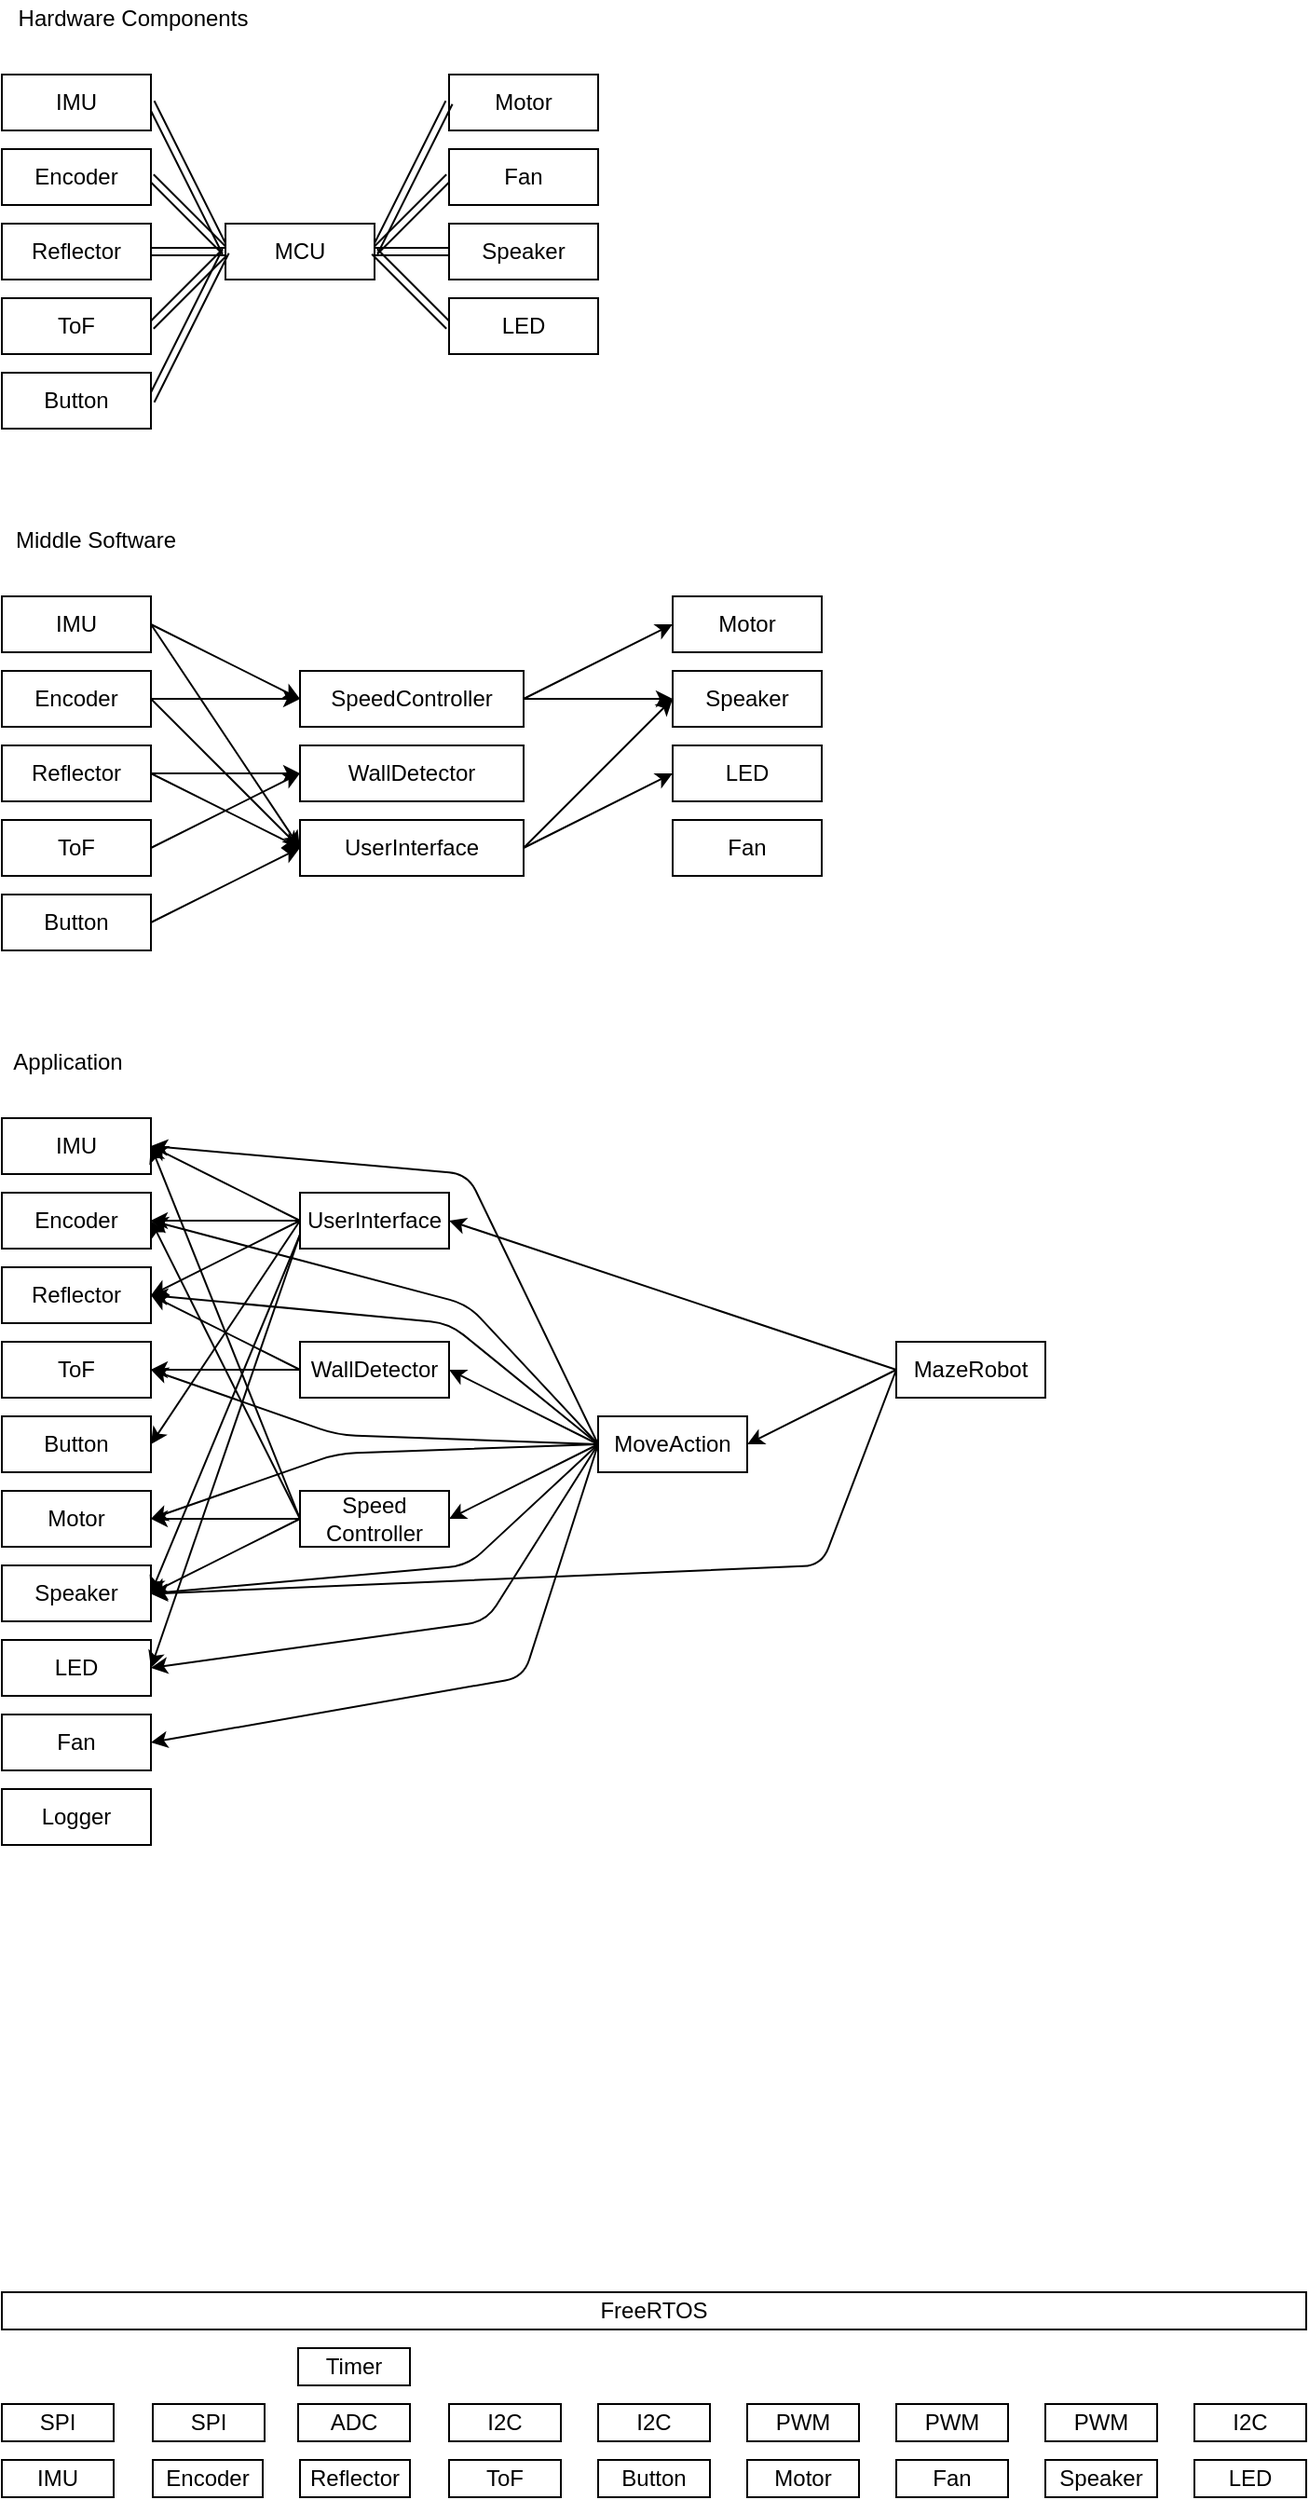 <mxfile>
    <diagram id="aQ8vs94TDWlKFc_HvOdL" name="Components">
        <mxGraphModel dx="1112" dy="664" grid="1" gridSize="10" guides="1" tooltips="1" connect="1" arrows="1" fold="1" page="1" pageScale="1" pageWidth="900" pageHeight="1600" math="0" shadow="0">
            <root>
                <mxCell id="0"/>
                <mxCell id="1" parent="0"/>
                <mxCell id="49" style="edgeStyle=none;shape=link;html=1;exitX=1;exitY=0.5;exitDx=0;exitDy=0;entryX=0;entryY=0.5;entryDx=0;entryDy=0;" parent="1" source="2" target="13" edge="1">
                    <mxGeometry relative="1" as="geometry"/>
                </mxCell>
                <mxCell id="2" value="IMU" style="rounded=0;whiteSpace=wrap;html=1;" parent="1" vertex="1">
                    <mxGeometry x="40" y="80" width="80" height="30" as="geometry"/>
                </mxCell>
                <mxCell id="50" style="edgeStyle=none;shape=link;html=1;exitX=1;exitY=0.5;exitDx=0;exitDy=0;entryX=0;entryY=0.5;entryDx=0;entryDy=0;" parent="1" source="3" target="13" edge="1">
                    <mxGeometry relative="1" as="geometry"/>
                </mxCell>
                <mxCell id="3" value="Encoder" style="rounded=0;whiteSpace=wrap;html=1;" parent="1" vertex="1">
                    <mxGeometry x="40" y="120" width="80" height="30" as="geometry"/>
                </mxCell>
                <mxCell id="51" style="edgeStyle=none;shape=link;html=1;exitX=1;exitY=0.5;exitDx=0;exitDy=0;entryX=0;entryY=0.5;entryDx=0;entryDy=0;" parent="1" source="4" target="13" edge="1">
                    <mxGeometry relative="1" as="geometry"/>
                </mxCell>
                <mxCell id="4" value="Reflector" style="rounded=0;whiteSpace=wrap;html=1;" parent="1" vertex="1">
                    <mxGeometry x="40" y="160" width="80" height="30" as="geometry"/>
                </mxCell>
                <mxCell id="5" value="Motor" style="rounded=0;whiteSpace=wrap;html=1;" parent="1" vertex="1">
                    <mxGeometry x="280" y="80" width="80" height="30" as="geometry"/>
                </mxCell>
                <mxCell id="52" style="edgeStyle=none;shape=link;html=1;exitX=1;exitY=0.5;exitDx=0;exitDy=0;entryX=0;entryY=0.5;entryDx=0;entryDy=0;" parent="1" source="10" target="13" edge="1">
                    <mxGeometry relative="1" as="geometry"/>
                </mxCell>
                <mxCell id="10" value="ToF" style="rounded=0;whiteSpace=wrap;html=1;" parent="1" vertex="1">
                    <mxGeometry x="40" y="200" width="80" height="30" as="geometry"/>
                </mxCell>
                <mxCell id="55" style="edgeStyle=none;shape=link;html=1;exitX=0;exitY=0.5;exitDx=0;exitDy=0;entryX=1;entryY=0.5;entryDx=0;entryDy=0;" parent="1" source="11" target="13" edge="1">
                    <mxGeometry relative="1" as="geometry"/>
                </mxCell>
                <mxCell id="11" value="Fan" style="rounded=0;whiteSpace=wrap;html=1;" parent="1" vertex="1">
                    <mxGeometry x="280" y="120" width="80" height="30" as="geometry"/>
                </mxCell>
                <mxCell id="56" style="edgeStyle=none;shape=link;html=1;exitX=0;exitY=0.5;exitDx=0;exitDy=0;entryX=1;entryY=0.5;entryDx=0;entryDy=0;" parent="1" source="12" target="13" edge="1">
                    <mxGeometry relative="1" as="geometry"/>
                </mxCell>
                <mxCell id="12" value="Speaker" style="rounded=0;whiteSpace=wrap;html=1;" parent="1" vertex="1">
                    <mxGeometry x="280" y="160" width="80" height="30" as="geometry"/>
                </mxCell>
                <mxCell id="54" style="edgeStyle=none;shape=link;html=1;exitX=1;exitY=0.5;exitDx=0;exitDy=0;entryX=0;entryY=0.5;entryDx=0;entryDy=0;" parent="1" source="13" target="5" edge="1">
                    <mxGeometry relative="1" as="geometry"/>
                </mxCell>
                <mxCell id="13" value="MCU" style="rounded=0;whiteSpace=wrap;html=1;" parent="1" vertex="1">
                    <mxGeometry x="160" y="160" width="80" height="30" as="geometry"/>
                </mxCell>
                <mxCell id="57" style="edgeStyle=none;shape=link;html=1;exitX=0;exitY=0.5;exitDx=0;exitDy=0;entryX=1;entryY=0.5;entryDx=0;entryDy=0;" parent="1" source="14" target="13" edge="1">
                    <mxGeometry relative="1" as="geometry"/>
                </mxCell>
                <mxCell id="14" value="LED" style="rounded=0;whiteSpace=wrap;html=1;" parent="1" vertex="1">
                    <mxGeometry x="280" y="200" width="80" height="30" as="geometry"/>
                </mxCell>
                <mxCell id="53" style="edgeStyle=none;shape=link;html=1;exitX=1;exitY=0.5;exitDx=0;exitDy=0;entryX=0;entryY=0.5;entryDx=0;entryDy=0;" parent="1" source="15" target="13" edge="1">
                    <mxGeometry relative="1" as="geometry"/>
                </mxCell>
                <mxCell id="15" value="Button" style="rounded=0;whiteSpace=wrap;html=1;" parent="1" vertex="1">
                    <mxGeometry x="40" y="240" width="80" height="30" as="geometry"/>
                </mxCell>
                <mxCell id="m-qHlFtfLWKzxxbld-Pe-15" value="Hardware Components" style="text;html=1;resizable=0;autosize=1;align=center;verticalAlign=middle;points=[];fillColor=none;strokeColor=none;rounded=0;" parent="1" vertex="1">
                    <mxGeometry x="40" y="40" width="140" height="20" as="geometry"/>
                </mxCell>
                <mxCell id="m-qHlFtfLWKzxxbld-Pe-16" value="Middle Software" style="text;html=1;resizable=0;autosize=1;align=center;verticalAlign=middle;points=[];fillColor=none;strokeColor=none;rounded=0;" parent="1" vertex="1">
                    <mxGeometry x="40" y="320" width="100" height="20" as="geometry"/>
                </mxCell>
                <mxCell id="m-qHlFtfLWKzxxbld-Pe-17" value="IMU" style="rounded=0;whiteSpace=wrap;html=1;" parent="1" vertex="1">
                    <mxGeometry x="40" y="360" width="80" height="30" as="geometry"/>
                </mxCell>
                <mxCell id="m-qHlFtfLWKzxxbld-Pe-18" value="Encoder" style="rounded=0;whiteSpace=wrap;html=1;" parent="1" vertex="1">
                    <mxGeometry x="40" y="400" width="80" height="30" as="geometry"/>
                </mxCell>
                <mxCell id="m-qHlFtfLWKzxxbld-Pe-19" value="Reflector" style="rounded=0;whiteSpace=wrap;html=1;" parent="1" vertex="1">
                    <mxGeometry x="40" y="440" width="80" height="30" as="geometry"/>
                </mxCell>
                <mxCell id="m-qHlFtfLWKzxxbld-Pe-20" value="ToF" style="rounded=0;whiteSpace=wrap;html=1;" parent="1" vertex="1">
                    <mxGeometry x="40" y="480" width="80" height="30" as="geometry"/>
                </mxCell>
                <mxCell id="m-qHlFtfLWKzxxbld-Pe-21" value="Button" style="rounded=0;whiteSpace=wrap;html=1;" parent="1" vertex="1">
                    <mxGeometry x="40" y="520" width="80" height="30" as="geometry"/>
                </mxCell>
                <mxCell id="m-qHlFtfLWKzxxbld-Pe-22" value="Motor" style="rounded=0;whiteSpace=wrap;html=1;" parent="1" vertex="1">
                    <mxGeometry x="400" y="360" width="80" height="30" as="geometry"/>
                </mxCell>
                <mxCell id="m-qHlFtfLWKzxxbld-Pe-23" value="Fan" style="rounded=0;whiteSpace=wrap;html=1;" parent="1" vertex="1">
                    <mxGeometry x="400" y="480" width="80" height="30" as="geometry"/>
                </mxCell>
                <mxCell id="m-qHlFtfLWKzxxbld-Pe-24" value="Speaker" style="rounded=0;whiteSpace=wrap;html=1;" parent="1" vertex="1">
                    <mxGeometry x="400" y="400" width="80" height="30" as="geometry"/>
                </mxCell>
                <mxCell id="m-qHlFtfLWKzxxbld-Pe-25" value="LED" style="rounded=0;whiteSpace=wrap;html=1;" parent="1" vertex="1">
                    <mxGeometry x="400" y="440" width="80" height="30" as="geometry"/>
                </mxCell>
                <mxCell id="m-qHlFtfLWKzxxbld-Pe-30" style="edgeStyle=none;html=1;exitX=1;exitY=0.5;exitDx=0;exitDy=0;entryX=0;entryY=0.5;entryDx=0;entryDy=0;" parent="1" source="m-qHlFtfLWKzxxbld-Pe-18" target="m-qHlFtfLWKzxxbld-Pe-26" edge="1">
                    <mxGeometry relative="1" as="geometry">
                        <mxPoint x="190" y="400" as="sourcePoint"/>
                        <mxPoint x="260" y="370" as="targetPoint"/>
                    </mxGeometry>
                </mxCell>
                <mxCell id="m-qHlFtfLWKzxxbld-Pe-31" style="edgeStyle=none;html=1;exitX=1;exitY=0.5;exitDx=0;exitDy=0;entryX=0;entryY=0.5;entryDx=0;entryDy=0;" parent="1" source="m-qHlFtfLWKzxxbld-Pe-17" target="m-qHlFtfLWKzxxbld-Pe-26" edge="1">
                    <mxGeometry relative="1" as="geometry">
                        <mxPoint x="230" y="375" as="sourcePoint"/>
                    </mxGeometry>
                </mxCell>
                <mxCell id="m-qHlFtfLWKzxxbld-Pe-34" style="edgeStyle=none;html=1;exitX=1;exitY=0.5;exitDx=0;exitDy=0;entryX=0;entryY=0.5;entryDx=0;entryDy=0;" parent="1" source="m-qHlFtfLWKzxxbld-Pe-19" target="m-qHlFtfLWKzxxbld-Pe-26" edge="1">
                    <mxGeometry relative="1" as="geometry">
                        <mxPoint x="290" y="480" as="targetPoint"/>
                    </mxGeometry>
                </mxCell>
                <mxCell id="m-qHlFtfLWKzxxbld-Pe-35" style="edgeStyle=none;html=1;exitX=1;exitY=0.5;exitDx=0;exitDy=0;entryX=0;entryY=0.5;entryDx=0;entryDy=0;" parent="1" source="m-qHlFtfLWKzxxbld-Pe-21" target="m-qHlFtfLWKzxxbld-Pe-26" edge="1">
                    <mxGeometry relative="1" as="geometry">
                        <mxPoint x="270" y="580" as="targetPoint"/>
                    </mxGeometry>
                </mxCell>
                <mxCell id="m-qHlFtfLWKzxxbld-Pe-40" style="edgeStyle=none;html=1;exitX=1;exitY=0.5;exitDx=0;exitDy=0;entryX=0;entryY=0.5;entryDx=0;entryDy=0;" parent="1" source="m-qHlFtfLWKzxxbld-Pe-26" target="m-qHlFtfLWKzxxbld-Pe-24" edge="1">
                    <mxGeometry relative="1" as="geometry">
                        <mxPoint x="350" y="430" as="targetPoint"/>
                    </mxGeometry>
                </mxCell>
                <mxCell id="m-qHlFtfLWKzxxbld-Pe-41" style="edgeStyle=none;html=1;exitX=1;exitY=0.5;exitDx=0;exitDy=0;entryX=0;entryY=0.5;entryDx=0;entryDy=0;" parent="1" source="m-qHlFtfLWKzxxbld-Pe-26" target="m-qHlFtfLWKzxxbld-Pe-25" edge="1">
                    <mxGeometry relative="1" as="geometry"/>
                </mxCell>
                <mxCell id="m-qHlFtfLWKzxxbld-Pe-26" value="UserInterface" style="rounded=0;whiteSpace=wrap;html=1;" parent="1" vertex="1">
                    <mxGeometry x="200" y="480" width="120" height="30" as="geometry"/>
                </mxCell>
                <mxCell id="m-qHlFtfLWKzxxbld-Pe-37" style="edgeStyle=none;html=1;exitX=1;exitY=0.5;exitDx=0;exitDy=0;entryX=0;entryY=0.5;entryDx=0;entryDy=0;" parent="1" source="m-qHlFtfLWKzxxbld-Pe-19" target="m-qHlFtfLWKzxxbld-Pe-36" edge="1">
                    <mxGeometry relative="1" as="geometry">
                        <mxPoint x="260" y="410" as="sourcePoint"/>
                    </mxGeometry>
                </mxCell>
                <mxCell id="m-qHlFtfLWKzxxbld-Pe-39" style="edgeStyle=none;html=1;exitX=1;exitY=0.5;exitDx=0;exitDy=0;entryX=0;entryY=0.5;entryDx=0;entryDy=0;" parent="1" source="m-qHlFtfLWKzxxbld-Pe-20" target="m-qHlFtfLWKzxxbld-Pe-36" edge="1">
                    <mxGeometry relative="1" as="geometry">
                        <mxPoint x="250" y="495" as="sourcePoint"/>
                    </mxGeometry>
                </mxCell>
                <mxCell id="m-qHlFtfLWKzxxbld-Pe-36" value="WallDetector" style="rounded=0;whiteSpace=wrap;html=1;" parent="1" vertex="1">
                    <mxGeometry x="200" y="440" width="120" height="30" as="geometry"/>
                </mxCell>
                <mxCell id="m-qHlFtfLWKzxxbld-Pe-43" style="edgeStyle=none;html=1;exitX=1;exitY=0.5;exitDx=0;exitDy=0;entryX=0;entryY=0.5;entryDx=0;entryDy=0;" parent="1" source="m-qHlFtfLWKzxxbld-Pe-17" target="m-qHlFtfLWKzxxbld-Pe-42" edge="1">
                    <mxGeometry relative="1" as="geometry">
                        <mxPoint x="210" y="375" as="targetPoint"/>
                    </mxGeometry>
                </mxCell>
                <mxCell id="m-qHlFtfLWKzxxbld-Pe-44" style="edgeStyle=none;html=1;exitX=1;exitY=0.5;exitDx=0;exitDy=0;entryX=0;entryY=0.5;entryDx=0;entryDy=0;" parent="1" source="m-qHlFtfLWKzxxbld-Pe-18" target="m-qHlFtfLWKzxxbld-Pe-42" edge="1">
                    <mxGeometry relative="1" as="geometry">
                        <mxPoint x="210" y="390" as="targetPoint"/>
                    </mxGeometry>
                </mxCell>
                <mxCell id="m-qHlFtfLWKzxxbld-Pe-45" style="edgeStyle=none;html=1;exitX=1;exitY=0.5;exitDx=0;exitDy=0;entryX=0;entryY=0.5;entryDx=0;entryDy=0;" parent="1" source="m-qHlFtfLWKzxxbld-Pe-42" target="m-qHlFtfLWKzxxbld-Pe-22" edge="1">
                    <mxGeometry relative="1" as="geometry">
                        <mxPoint x="310" y="340" as="targetPoint"/>
                    </mxGeometry>
                </mxCell>
                <mxCell id="m-qHlFtfLWKzxxbld-Pe-46" style="edgeStyle=none;html=1;exitX=1;exitY=0.5;exitDx=0;exitDy=0;entryX=0;entryY=0.5;entryDx=0;entryDy=0;" parent="1" source="m-qHlFtfLWKzxxbld-Pe-42" target="m-qHlFtfLWKzxxbld-Pe-24" edge="1">
                    <mxGeometry relative="1" as="geometry">
                        <mxPoint x="380" y="415" as="targetPoint"/>
                    </mxGeometry>
                </mxCell>
                <mxCell id="m-qHlFtfLWKzxxbld-Pe-42" value="SpeedController" style="rounded=0;whiteSpace=wrap;html=1;" parent="1" vertex="1">
                    <mxGeometry x="200" y="400" width="120" height="30" as="geometry"/>
                </mxCell>
                <mxCell id="44" style="edgeStyle=none;html=1;exitX=0;exitY=0.5;exitDx=0;exitDy=0;entryX=1;entryY=0.5;entryDx=0;entryDy=0;" parent="1" source="9DcYNOow1oQKVPv7brKw-21" target="42" edge="1">
                    <mxGeometry relative="1" as="geometry"/>
                </mxCell>
                <mxCell id="46" style="edgeStyle=none;html=1;exitX=0;exitY=0.5;exitDx=0;exitDy=0;entryX=1;entryY=0.5;entryDx=0;entryDy=0;" parent="1" source="9DcYNOow1oQKVPv7brKw-21" target="37" edge="1">
                    <mxGeometry relative="1" as="geometry"/>
                </mxCell>
                <mxCell id="59" style="edgeStyle=none;html=1;exitX=0;exitY=0.5;exitDx=0;exitDy=0;entryX=1;entryY=0.5;entryDx=0;entryDy=0;" parent="1" source="9DcYNOow1oQKVPv7brKw-21" target="25" edge="1">
                    <mxGeometry relative="1" as="geometry">
                        <Array as="points">
                            <mxPoint x="320" y="940"/>
                        </Array>
                    </mxGeometry>
                </mxCell>
                <mxCell id="60" style="edgeStyle=none;html=1;exitX=0;exitY=0.5;exitDx=0;exitDy=0;entryX=1;entryY=0.5;entryDx=0;entryDy=0;" parent="1" source="9DcYNOow1oQKVPv7brKw-21" target="22" edge="1">
                    <mxGeometry relative="1" as="geometry">
                        <Array as="points">
                            <mxPoint x="220" y="810"/>
                        </Array>
                    </mxGeometry>
                </mxCell>
                <mxCell id="61" style="edgeStyle=none;html=1;exitX=0;exitY=0.5;exitDx=0;exitDy=0;entryX=1;entryY=0.5;entryDx=0;entryDy=0;" parent="1" source="9DcYNOow1oQKVPv7brKw-21" target="27" edge="1">
                    <mxGeometry relative="1" as="geometry">
                        <Array as="points">
                            <mxPoint x="300" y="910"/>
                        </Array>
                    </mxGeometry>
                </mxCell>
                <mxCell id="62" style="edgeStyle=none;html=1;exitX=0;exitY=0.5;exitDx=0;exitDy=0;entryX=1;entryY=0.5;entryDx=0;entryDy=0;" parent="1" source="9DcYNOow1oQKVPv7brKw-21" target="24" edge="1">
                    <mxGeometry relative="1" as="geometry">
                        <Array as="points">
                            <mxPoint x="220" y="820"/>
                        </Array>
                    </mxGeometry>
                </mxCell>
                <mxCell id="63" style="edgeStyle=none;html=1;exitX=0;exitY=0.5;exitDx=0;exitDy=0;entryX=1;entryY=0.5;entryDx=0;entryDy=0;" parent="1" source="9DcYNOow1oQKVPv7brKw-21" target="19" edge="1">
                    <mxGeometry relative="1" as="geometry">
                        <Array as="points">
                            <mxPoint x="290" y="670"/>
                        </Array>
                    </mxGeometry>
                </mxCell>
                <mxCell id="64" style="edgeStyle=none;html=1;exitX=0;exitY=0.5;exitDx=0;exitDy=0;entryX=1;entryY=0.5;entryDx=0;entryDy=0;" parent="1" source="9DcYNOow1oQKVPv7brKw-21" target="20" edge="1">
                    <mxGeometry relative="1" as="geometry">
                        <Array as="points">
                            <mxPoint x="290" y="740"/>
                        </Array>
                    </mxGeometry>
                </mxCell>
                <mxCell id="66" style="edgeStyle=none;html=1;exitX=0;exitY=0.5;exitDx=0;exitDy=0;entryX=1;entryY=0.5;entryDx=0;entryDy=0;" parent="1" source="9DcYNOow1oQKVPv7brKw-21" target="21" edge="1">
                    <mxGeometry relative="1" as="geometry">
                        <Array as="points">
                            <mxPoint x="280" y="750"/>
                        </Array>
                    </mxGeometry>
                </mxCell>
                <mxCell id="67" style="edgeStyle=none;html=1;exitX=0;exitY=0.5;exitDx=0;exitDy=0;entryX=1;entryY=0.5;entryDx=0;entryDy=0;" parent="1" source="9DcYNOow1oQKVPv7brKw-21" target="26" edge="1">
                    <mxGeometry relative="1" as="geometry">
                        <Array as="points">
                            <mxPoint x="290" y="880"/>
                        </Array>
                    </mxGeometry>
                </mxCell>
                <mxCell id="9DcYNOow1oQKVPv7brKw-21" value="MoveAction" style="rounded=0;whiteSpace=wrap;html=1;" parent="1" vertex="1">
                    <mxGeometry x="360" y="800" width="80" height="30" as="geometry"/>
                </mxCell>
                <mxCell id="45" style="edgeStyle=none;html=1;exitX=0;exitY=0.5;exitDx=0;exitDy=0;entryX=1;entryY=0.5;entryDx=0;entryDy=0;" parent="1" source="16" target="9DcYNOow1oQKVPv7brKw-21" edge="1">
                    <mxGeometry relative="1" as="geometry"/>
                </mxCell>
                <mxCell id="48" style="edgeStyle=none;html=1;exitX=0;exitY=0.5;exitDx=0;exitDy=0;" parent="1" source="16" edge="1">
                    <mxGeometry relative="1" as="geometry">
                        <mxPoint x="120.0" y="895.241" as="targetPoint"/>
                        <Array as="points">
                            <mxPoint x="480" y="880"/>
                        </Array>
                    </mxGeometry>
                </mxCell>
                <mxCell id="16" value="MazeRobot" style="rounded=0;whiteSpace=wrap;html=1;" parent="1" vertex="1">
                    <mxGeometry x="520" y="760" width="80" height="30" as="geometry"/>
                </mxCell>
                <mxCell id="17" value="Logger" style="rounded=0;whiteSpace=wrap;html=1;" parent="1" vertex="1">
                    <mxGeometry x="40" y="1000" width="80" height="30" as="geometry"/>
                </mxCell>
                <mxCell id="18" value="Application" style="text;html=1;resizable=0;autosize=1;align=center;verticalAlign=middle;points=[];fillColor=none;strokeColor=none;rounded=0;" parent="1" vertex="1">
                    <mxGeometry x="40" y="600" width="70" height="20" as="geometry"/>
                </mxCell>
                <mxCell id="19" value="IMU" style="rounded=0;whiteSpace=wrap;html=1;" parent="1" vertex="1">
                    <mxGeometry x="40" y="640" width="80" height="30" as="geometry"/>
                </mxCell>
                <mxCell id="20" value="Encoder" style="rounded=0;whiteSpace=wrap;html=1;" parent="1" vertex="1">
                    <mxGeometry x="40" y="680" width="80" height="30" as="geometry"/>
                </mxCell>
                <mxCell id="21" value="Reflector" style="rounded=0;whiteSpace=wrap;html=1;" parent="1" vertex="1">
                    <mxGeometry x="40" y="720" width="80" height="30" as="geometry"/>
                </mxCell>
                <mxCell id="22" value="ToF" style="rounded=0;whiteSpace=wrap;html=1;" parent="1" vertex="1">
                    <mxGeometry x="40" y="760" width="80" height="30" as="geometry"/>
                </mxCell>
                <mxCell id="23" value="Button" style="rounded=0;whiteSpace=wrap;html=1;" parent="1" vertex="1">
                    <mxGeometry x="40" y="800" width="80" height="30" as="geometry"/>
                </mxCell>
                <mxCell id="24" value="Motor" style="rounded=0;whiteSpace=wrap;html=1;" parent="1" vertex="1">
                    <mxGeometry x="40" y="840" width="80" height="30" as="geometry"/>
                </mxCell>
                <mxCell id="25" value="Fan" style="rounded=0;whiteSpace=wrap;html=1;" parent="1" vertex="1">
                    <mxGeometry x="40" y="960" width="80" height="30" as="geometry"/>
                </mxCell>
                <mxCell id="26" value="Speaker" style="rounded=0;whiteSpace=wrap;html=1;" parent="1" vertex="1">
                    <mxGeometry x="40" y="880" width="80" height="30" as="geometry"/>
                </mxCell>
                <mxCell id="27" value="LED" style="rounded=0;whiteSpace=wrap;html=1;" parent="1" vertex="1">
                    <mxGeometry x="40" y="920" width="80" height="30" as="geometry"/>
                </mxCell>
                <mxCell id="28" style="edgeStyle=none;html=1;exitX=0;exitY=0.5;exitDx=0;exitDy=0;entryX=1;entryY=0.5;entryDx=0;entryDy=0;" parent="1" source="34" target="20" edge="1">
                    <mxGeometry relative="1" as="geometry">
                        <mxPoint x="190" y="680" as="sourcePoint"/>
                        <mxPoint x="150" y="680" as="targetPoint"/>
                    </mxGeometry>
                </mxCell>
                <mxCell id="29" style="edgeStyle=none;html=1;entryX=1;entryY=0.5;entryDx=0;entryDy=0;exitX=0;exitY=0.5;exitDx=0;exitDy=0;" parent="1" source="34" target="19" edge="1">
                    <mxGeometry relative="1" as="geometry">
                        <mxPoint x="230" y="610" as="sourcePoint"/>
                        <mxPoint x="140" y="650" as="targetPoint"/>
                    </mxGeometry>
                </mxCell>
                <mxCell id="30" style="edgeStyle=none;html=1;exitX=0;exitY=0.5;exitDx=0;exitDy=0;entryX=1;entryY=0.5;entryDx=0;entryDy=0;" parent="1" source="34" target="21" edge="1">
                    <mxGeometry relative="1" as="geometry">
                        <mxPoint x="170" y="720" as="targetPoint"/>
                    </mxGeometry>
                </mxCell>
                <mxCell id="31" style="edgeStyle=none;html=1;exitX=0;exitY=0.5;exitDx=0;exitDy=0;entryX=1;entryY=0.5;entryDx=0;entryDy=0;" parent="1" source="34" target="23" edge="1">
                    <mxGeometry relative="1" as="geometry">
                        <mxPoint x="140" y="815" as="targetPoint"/>
                    </mxGeometry>
                </mxCell>
                <mxCell id="32" style="edgeStyle=none;html=1;exitX=0;exitY=0.75;exitDx=0;exitDy=0;entryX=1;entryY=0.5;entryDx=0;entryDy=0;" parent="1" source="34" target="26" edge="1">
                    <mxGeometry relative="1" as="geometry">
                        <mxPoint x="350" y="710" as="targetPoint"/>
                    </mxGeometry>
                </mxCell>
                <mxCell id="33" style="edgeStyle=none;html=1;exitX=0;exitY=0.75;exitDx=0;exitDy=0;entryX=1;entryY=0.5;entryDx=0;entryDy=0;" parent="1" source="34" target="27" edge="1">
                    <mxGeometry relative="1" as="geometry">
                        <mxPoint x="180" y="935" as="targetPoint"/>
                    </mxGeometry>
                </mxCell>
                <mxCell id="34" value="UserInterface" style="rounded=0;whiteSpace=wrap;html=1;" parent="1" vertex="1">
                    <mxGeometry x="200" y="680" width="80" height="30" as="geometry"/>
                </mxCell>
                <mxCell id="35" style="edgeStyle=none;html=1;entryX=1;entryY=0.5;entryDx=0;entryDy=0;exitX=0;exitY=0.5;exitDx=0;exitDy=0;" parent="1" source="37" target="21" edge="1">
                    <mxGeometry relative="1" as="geometry">
                        <mxPoint x="220" y="740" as="sourcePoint"/>
                    </mxGeometry>
                </mxCell>
                <mxCell id="36" style="edgeStyle=none;html=1;exitX=0;exitY=0.5;exitDx=0;exitDy=0;entryX=1;entryY=0.5;entryDx=0;entryDy=0;" parent="1" source="37" target="22" edge="1">
                    <mxGeometry relative="1" as="geometry">
                        <mxPoint x="250" y="775" as="sourcePoint"/>
                        <mxPoint x="210" y="730" as="targetPoint"/>
                    </mxGeometry>
                </mxCell>
                <mxCell id="37" value="WallDetector" style="rounded=0;whiteSpace=wrap;html=1;" parent="1" vertex="1">
                    <mxGeometry x="200" y="760" width="80" height="30" as="geometry"/>
                </mxCell>
                <mxCell id="38" style="edgeStyle=none;html=1;entryX=1;entryY=0.5;entryDx=0;entryDy=0;exitX=0;exitY=0.5;exitDx=0;exitDy=0;" parent="1" source="42" target="19" edge="1">
                    <mxGeometry relative="1" as="geometry">
                        <mxPoint x="210" y="655" as="targetPoint"/>
                        <mxPoint x="210" y="830" as="sourcePoint"/>
                    </mxGeometry>
                </mxCell>
                <mxCell id="39" style="edgeStyle=none;html=1;entryX=1;entryY=0.5;entryDx=0;entryDy=0;exitX=0;exitY=0.5;exitDx=0;exitDy=0;" parent="1" source="42" target="20" edge="1">
                    <mxGeometry relative="1" as="geometry">
                        <mxPoint x="210" y="670" as="targetPoint"/>
                        <mxPoint x="180" y="850" as="sourcePoint"/>
                    </mxGeometry>
                </mxCell>
                <mxCell id="40" style="edgeStyle=none;html=1;exitX=0;exitY=0.5;exitDx=0;exitDy=0;entryX=1;entryY=0.5;entryDx=0;entryDy=0;" parent="1" source="42" target="24" edge="1">
                    <mxGeometry relative="1" as="geometry">
                        <mxPoint x="310" y="620" as="targetPoint"/>
                    </mxGeometry>
                </mxCell>
                <mxCell id="41" style="edgeStyle=none;html=1;exitX=0;exitY=0.5;exitDx=0;exitDy=0;entryX=1;entryY=0.5;entryDx=0;entryDy=0;" parent="1" source="42" target="26" edge="1">
                    <mxGeometry relative="1" as="geometry">
                        <mxPoint x="180" y="895" as="targetPoint"/>
                    </mxGeometry>
                </mxCell>
                <mxCell id="42" value="Speed&lt;br&gt;Controller" style="rounded=0;whiteSpace=wrap;html=1;" parent="1" vertex="1">
                    <mxGeometry x="200" y="840" width="80" height="30" as="geometry"/>
                </mxCell>
                <mxCell id="47" style="edgeStyle=none;html=1;exitX=0;exitY=0.5;exitDx=0;exitDy=0;entryX=1;entryY=0.5;entryDx=0;entryDy=0;" parent="1" source="16" target="34" edge="1">
                    <mxGeometry relative="1" as="geometry">
                        <mxPoint x="530" y="705" as="sourcePoint"/>
                        <mxPoint x="490" y="705" as="targetPoint"/>
                    </mxGeometry>
                </mxCell>
                <mxCell id="68" value="IMU" style="rounded=0;whiteSpace=wrap;html=1;" vertex="1" parent="1">
                    <mxGeometry x="40" y="1360" width="60" height="20" as="geometry"/>
                </mxCell>
                <mxCell id="69" value="Encoder" style="rounded=0;whiteSpace=wrap;html=1;" vertex="1" parent="1">
                    <mxGeometry x="121" y="1360" width="59" height="20" as="geometry"/>
                </mxCell>
                <mxCell id="70" value="Reflector" style="rounded=0;whiteSpace=wrap;html=1;" vertex="1" parent="1">
                    <mxGeometry x="200" y="1360" width="59" height="20" as="geometry"/>
                </mxCell>
                <mxCell id="71" value="ToF" style="rounded=0;whiteSpace=wrap;html=1;" vertex="1" parent="1">
                    <mxGeometry x="280" y="1360" width="60" height="20" as="geometry"/>
                </mxCell>
                <mxCell id="72" value="Button" style="rounded=0;whiteSpace=wrap;html=1;" vertex="1" parent="1">
                    <mxGeometry x="360" y="1360" width="60" height="20" as="geometry"/>
                </mxCell>
                <mxCell id="73" value="Motor" style="rounded=0;whiteSpace=wrap;html=1;" vertex="1" parent="1">
                    <mxGeometry x="440" y="1360" width="60" height="20" as="geometry"/>
                </mxCell>
                <mxCell id="74" value="Fan" style="rounded=0;whiteSpace=wrap;html=1;" vertex="1" parent="1">
                    <mxGeometry x="520" y="1360" width="60" height="20" as="geometry"/>
                </mxCell>
                <mxCell id="75" value="Speaker" style="rounded=0;whiteSpace=wrap;html=1;" vertex="1" parent="1">
                    <mxGeometry x="600" y="1360" width="60" height="20" as="geometry"/>
                </mxCell>
                <mxCell id="76" value="LED" style="rounded=0;whiteSpace=wrap;html=1;" vertex="1" parent="1">
                    <mxGeometry x="680" y="1360" width="60" height="20" as="geometry"/>
                </mxCell>
                <mxCell id="77" value="SPI" style="rounded=0;whiteSpace=wrap;html=1;" vertex="1" parent="1">
                    <mxGeometry x="40" y="1330" width="60" height="20" as="geometry"/>
                </mxCell>
                <mxCell id="79" value="I2C" style="rounded=0;whiteSpace=wrap;html=1;" vertex="1" parent="1">
                    <mxGeometry x="280" y="1330" width="60" height="20" as="geometry"/>
                </mxCell>
                <mxCell id="80" value="I2C" style="rounded=0;whiteSpace=wrap;html=1;" vertex="1" parent="1">
                    <mxGeometry x="680" y="1330" width="60" height="20" as="geometry"/>
                </mxCell>
                <mxCell id="81" value="SPI" style="rounded=0;whiteSpace=wrap;html=1;" vertex="1" parent="1">
                    <mxGeometry x="121" y="1330" width="60" height="20" as="geometry"/>
                </mxCell>
                <mxCell id="82" value="ADC" style="rounded=0;whiteSpace=wrap;html=1;" vertex="1" parent="1">
                    <mxGeometry x="199" y="1330" width="60" height="20" as="geometry"/>
                </mxCell>
                <mxCell id="83" value="Timer" style="rounded=0;whiteSpace=wrap;html=1;" vertex="1" parent="1">
                    <mxGeometry x="199" y="1300" width="60" height="20" as="geometry"/>
                </mxCell>
                <mxCell id="84" value="I2C" style="rounded=0;whiteSpace=wrap;html=1;" vertex="1" parent="1">
                    <mxGeometry x="360" y="1330" width="60" height="20" as="geometry"/>
                </mxCell>
                <mxCell id="85" value="PWM" style="rounded=0;whiteSpace=wrap;html=1;" vertex="1" parent="1">
                    <mxGeometry x="440" y="1330" width="60" height="20" as="geometry"/>
                </mxCell>
                <mxCell id="86" value="PWM" style="rounded=0;whiteSpace=wrap;html=1;" vertex="1" parent="1">
                    <mxGeometry x="520" y="1330" width="60" height="20" as="geometry"/>
                </mxCell>
                <mxCell id="87" value="PWM" style="rounded=0;whiteSpace=wrap;html=1;" vertex="1" parent="1">
                    <mxGeometry x="600" y="1330" width="60" height="20" as="geometry"/>
                </mxCell>
                <mxCell id="88" value="FreeRTOS" style="rounded=0;whiteSpace=wrap;html=1;" vertex="1" parent="1">
                    <mxGeometry x="40" y="1270" width="700" height="20" as="geometry"/>
                </mxCell>
            </root>
        </mxGraphModel>
    </diagram>
</mxfile>

